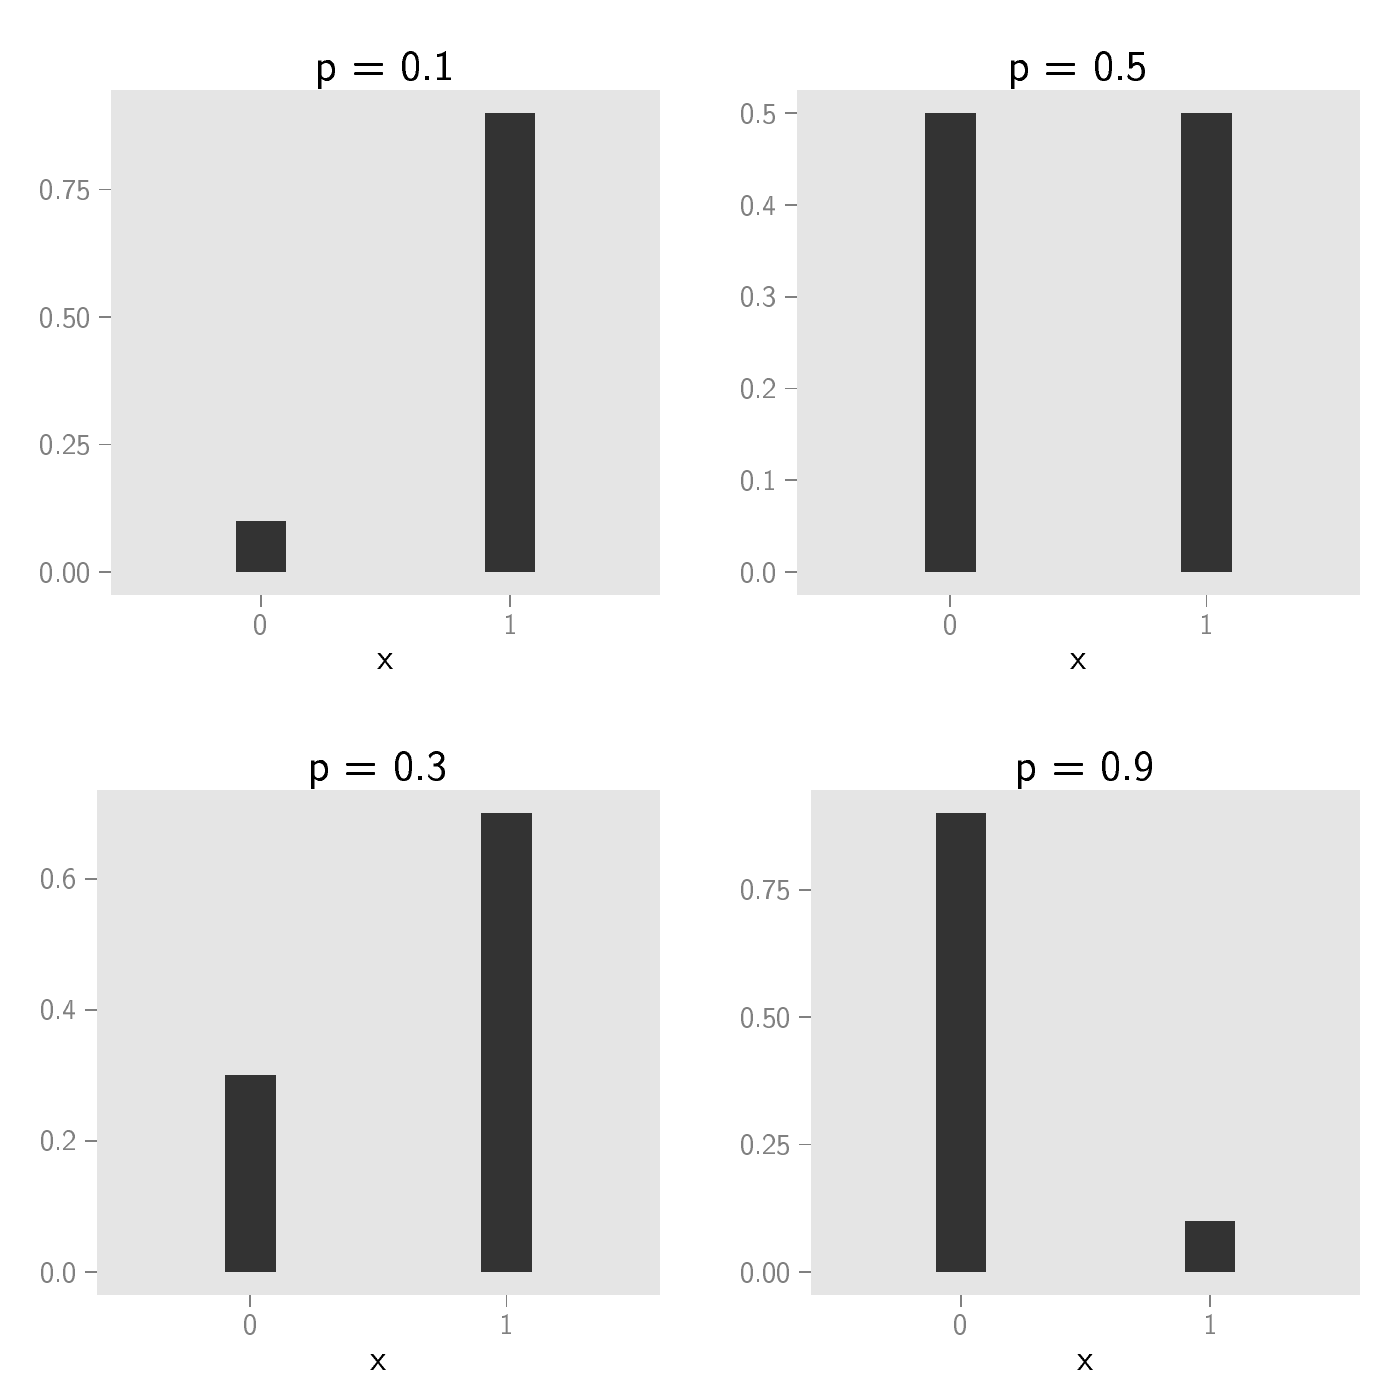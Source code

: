 % Created by tikzDevice version 0.8.1 on 2015-09-10 14:21:42
% !TEX encoding = UTF-8 Unicode
\batchmode
\makeatletter
\def\input@path{{/Users/matvi05/Dropbox/Teaching/ProbStatUProg/Lectures//}}
\makeatother
\documentclass[english,xcolor=svgnames, handout]{beamer}
\nonstopmode

\usepackage{tikz}

\usepackage[active,tightpage,psfixbb]{preview}

\PreviewEnvironment{pgfpicture}

\setlength\PreviewBorder{0pt}

\newcommand{\SweaveOpts}[1]{}  % do not interfere with LaTeX
\newcommand{\SweaveInput}[1]{} % because they are not real TeX commands
\newcommand{\Sexpr}[1]{}       % will only be parsed by R


\usepackage{mathpazo}
\usepackage[T1]{fontenc}
\usepackage[latin9]{inputenc}
\setcounter{secnumdepth}{3}
\setcounter{tocdepth}{3}
\usepackage{calc}
\usepackage{amsmath}
\usepackage{amssymb}
\usepackage{graphicx}

\makeatletter
%%%%%%%%%%%%%%%%%%%%%%%%%%%%%% Textclass specific LaTeX commands.
 % this default might be overridden by plain title style
 \newcommand\makebeamertitle{\frame{\maketitle}}%
 % (ERT) argument for the TOC
 \AtBeginDocument{%
   \let\origtableofcontents=\tableofcontents
   \def\tableofcontents{\@ifnextchar[{\origtableofcontents}{\gobbletableofcontents}}
   \def\gobbletableofcontents#1{\origtableofcontents}
 }

%%%%%%%%%%%%%%%%%%%%%%%%%%%%%% User specified LaTeX commands.
\setcounter{MaxMatrixCols}{10}
\usepackage{graphicx}
\usepackage{amsmath}
\usepackage{mathpazo}
\usepackage{hyperref}
%\usepackage{multimedia}
\usepackage{movie15}
\usepackage{xcolor}
\usepackage{colortbl}
\definecolor{RawSienna}{cmyk}{0,0.87,0.82,0.31}
\definecolor{gray97}{cmyk}{0,0,0,0.03}
\definecolor{robinsegg}{cmyk}{0.18,0.04,0,0.07}
\definecolor{cola}{cmyk}{0,0.315,0.35,0.155}

\newenvironment{stepenumerate}{\begin{enumerate}[<+->]}{\end{enumerate}}
\newenvironment{stepitemize}{\begin{itemize}[<+->]}{\end{itemize} }
\newenvironment{stepenumeratewithalert}{\begin{enumerate}[<+-| alert@+>]}{\end{enumerate}}
\newenvironment{stepitemizewithalert}{\begin{itemize}[<+-| alert@+>]}{\end{itemize} }
\usecolortheme[named=RawSienna]{structure}
%\usecolortheme[RGB={205,0,0}]{structure}
\setbeamertemplate{navigation symbols}{}
\useoutertheme{infolines}
\usetheme{default}
\setbeamertemplate{blocks}[shadow=true]
%\setbeamerfont{structure}{shape=\itshape}
\usefonttheme{structuresmallcapsserif}
\setbeamertemplate{background canvas}{
 % \ifnum \thepage>0 \relax % we are on the first page
%\includegraphics[width=\paperwidth,height=\paperheight]{/home/mv/Dropbox/Foton/IconsWallpaper/greyribbonLighter.jpg}
 % \else
 	% No background for page 2 and onwards
 % \fi
}

\makeatother

\usepackage{babel}

\begin{document}

\begin{tikzpicture}[x=1pt,y=1pt]
\definecolor{fillColor}{RGB}{255,255,255}
\path[use as bounding box,fill=fillColor,fill opacity=0.00] (0,0) rectangle (505.89,505.89);
\begin{scope}
\path[clip] (  0.00,252.94) rectangle (252.94,505.89);
\definecolor{drawColor}{RGB}{255,255,255}
\definecolor{fillColor}{RGB}{255,255,255}

\path[draw=drawColor,line width= 0.6pt,line join=round,line cap=round,fill=fillColor] (  0.00,252.94) rectangle (252.94,505.89);
\end{scope}
\begin{scope}
\path[clip] ( 40.14,290.94) rectangle (238.49,473.26);
\definecolor{fillColor}{gray}{0.90}

\path[fill=fillColor] ( 40.14,290.94) rectangle (238.49,473.26);
\definecolor{fillColor}{gray}{0.20}

\path[fill=fillColor] ( 85.22,299.22) rectangle (103.25,317.64);

\path[fill=fillColor] (175.38,299.22) rectangle (193.41,464.97);
\end{scope}
\begin{scope}
\path[clip] (  0.00,  0.00) rectangle (505.89,505.89);
\definecolor{drawColor}{gray}{0.50}

\node[text=drawColor,anchor=base east,inner sep=0pt, outer sep=0pt, scale=  0.96] at ( 33.02,295.57) {0.00};

\node[text=drawColor,anchor=base east,inner sep=0pt, outer sep=0pt, scale=  0.96] at ( 33.02,341.61) {0.25};

\node[text=drawColor,anchor=base east,inner sep=0pt, outer sep=0pt, scale=  0.96] at ( 33.02,387.66) {0.50};

\node[text=drawColor,anchor=base east,inner sep=0pt, outer sep=0pt, scale=  0.96] at ( 33.02,433.70) {0.75};
\end{scope}
\begin{scope}
\path[clip] (  0.00,  0.00) rectangle (505.89,505.89);
\definecolor{drawColor}{gray}{0.50}

\path[draw=drawColor,line width= 0.6pt,line join=round] ( 35.87,299.22) --
	( 40.14,299.22);

\path[draw=drawColor,line width= 0.6pt,line join=round] ( 35.87,345.26) --
	( 40.14,345.26);

\path[draw=drawColor,line width= 0.6pt,line join=round] ( 35.87,391.31) --
	( 40.14,391.31);

\path[draw=drawColor,line width= 0.6pt,line join=round] ( 35.87,437.35) --
	( 40.14,437.35);
\end{scope}
\begin{scope}
\path[clip] (  0.00,  0.00) rectangle (505.89,505.89);
\definecolor{drawColor}{gray}{0.50}

\path[draw=drawColor,line width= 0.6pt,line join=round] ( 94.23,286.67) --
	( 94.23,290.94);

\path[draw=drawColor,line width= 0.6pt,line join=round] (184.39,286.67) --
	(184.39,290.94);
\end{scope}
\begin{scope}
\path[clip] (  0.00,  0.00) rectangle (505.89,505.89);
\definecolor{drawColor}{gray}{0.50}

\node[text=drawColor,anchor=base,inner sep=0pt, outer sep=0pt, scale=  0.96] at ( 94.23,276.52) {0};

\node[text=drawColor,anchor=base,inner sep=0pt, outer sep=0pt, scale=  0.96] at (184.39,276.52) {1};
\end{scope}
\begin{scope}
\path[clip] (  0.00,  0.00) rectangle (505.89,505.89);
\definecolor{drawColor}{RGB}{0,0,0}

\node[text=drawColor,anchor=base,inner sep=0pt, outer sep=0pt, scale=  1.20] at (139.31,263.79) {x};
\end{scope}
\begin{scope}
\path[clip] (  0.00,  0.00) rectangle (505.89,505.89);
\definecolor{drawColor}{RGB}{0,0,0}

\node[text=drawColor,anchor=base,inner sep=0pt, outer sep=0pt, scale=  1.44] at (139.31,476.87) {p = 0.1};
\end{scope}
\begin{scope}
\path[clip] (  0.00,  0.00) rectangle (252.94,252.94);
\definecolor{drawColor}{RGB}{255,255,255}
\definecolor{fillColor}{RGB}{255,255,255}

\path[draw=drawColor,line width= 0.6pt,line join=round,line cap=round,fill=fillColor] (  0.00, -0.00) rectangle (252.94,252.94);
\end{scope}
\begin{scope}
\path[clip] ( 34.91, 37.99) rectangle (238.49,220.32);
\definecolor{fillColor}{gray}{0.90}

\path[fill=fillColor] ( 34.91, 37.99) rectangle (238.49,220.32);
\definecolor{fillColor}{gray}{0.20}

\path[fill=fillColor] ( 81.18, 46.28) rectangle ( 99.69,117.31);

\path[fill=fillColor] (173.72, 46.28) rectangle (192.22,212.03);
\end{scope}
\begin{scope}
\path[clip] (  0.00,  0.00) rectangle (505.89,505.89);
\definecolor{drawColor}{gray}{0.50}

\node[text=drawColor,anchor=base east,inner sep=0pt, outer sep=0pt, scale=  0.96] at ( 27.80, 42.63) {0.0};

\node[text=drawColor,anchor=base east,inner sep=0pt, outer sep=0pt, scale=  0.96] at ( 27.80, 89.99) {0.2};

\node[text=drawColor,anchor=base east,inner sep=0pt, outer sep=0pt, scale=  0.96] at ( 27.80,137.34) {0.4};

\node[text=drawColor,anchor=base east,inner sep=0pt, outer sep=0pt, scale=  0.96] at ( 27.80,184.70) {0.6};
\end{scope}
\begin{scope}
\path[clip] (  0.00,  0.00) rectangle (505.89,505.89);
\definecolor{drawColor}{gray}{0.50}

\path[draw=drawColor,line width= 0.6pt,line join=round] ( 30.65, 46.28) --
	( 34.91, 46.28);

\path[draw=drawColor,line width= 0.6pt,line join=round] ( 30.65, 93.63) --
	( 34.91, 93.63);

\path[draw=drawColor,line width= 0.6pt,line join=round] ( 30.65,140.99) --
	( 34.91,140.99);

\path[draw=drawColor,line width= 0.6pt,line join=round] ( 30.65,188.35) --
	( 34.91,188.35);
\end{scope}
\begin{scope}
\path[clip] (  0.00,  0.00) rectangle (505.89,505.89);
\definecolor{drawColor}{gray}{0.50}

\path[draw=drawColor,line width= 0.6pt,line join=round] ( 90.43, 33.72) --
	( 90.43, 37.99);

\path[draw=drawColor,line width= 0.6pt,line join=round] (182.97, 33.72) --
	(182.97, 37.99);
\end{scope}
\begin{scope}
\path[clip] (  0.00,  0.00) rectangle (505.89,505.89);
\definecolor{drawColor}{gray}{0.50}

\node[text=drawColor,anchor=base,inner sep=0pt, outer sep=0pt, scale=  0.96] at ( 90.43, 23.58) {0};

\node[text=drawColor,anchor=base,inner sep=0pt, outer sep=0pt, scale=  0.96] at (182.97, 23.58) {1};
\end{scope}
\begin{scope}
\path[clip] (  0.00,  0.00) rectangle (505.89,505.89);
\definecolor{drawColor}{RGB}{0,0,0}

\node[text=drawColor,anchor=base,inner sep=0pt, outer sep=0pt, scale=  1.20] at (136.70, 10.84) {x};
\end{scope}
\begin{scope}
\path[clip] (  0.00,  0.00) rectangle (505.89,505.89);
\definecolor{drawColor}{RGB}{0,0,0}

\node[text=drawColor,anchor=base,inner sep=0pt, outer sep=0pt, scale=  1.44] at (136.70,223.93) {p = 0.3};
\end{scope}
\begin{scope}
\path[clip] (252.94,252.94) rectangle (505.89,505.89);
\definecolor{drawColor}{RGB}{255,255,255}
\definecolor{fillColor}{RGB}{255,255,255}

\path[draw=drawColor,line width= 0.6pt,line join=round,line cap=round,fill=fillColor] (252.94,252.94) rectangle (505.89,505.89);
\end{scope}
\begin{scope}
\path[clip] (287.86,290.94) rectangle (491.44,473.26);
\definecolor{fillColor}{gray}{0.90}

\path[fill=fillColor] (287.86,290.94) rectangle (491.44,473.26);
\definecolor{fillColor}{gray}{0.20}

\path[fill=fillColor] (334.13,299.22) rectangle (352.63,464.97);

\path[fill=fillColor] (426.66,299.22) rectangle (445.17,464.97);
\end{scope}
\begin{scope}
\path[clip] (  0.00,  0.00) rectangle (505.89,505.89);
\definecolor{drawColor}{gray}{0.50}

\node[text=drawColor,anchor=base east,inner sep=0pt, outer sep=0pt, scale=  0.96] at (280.75,295.57) {0.0};

\node[text=drawColor,anchor=base east,inner sep=0pt, outer sep=0pt, scale=  0.96] at (280.75,328.72) {0.1};

\node[text=drawColor,anchor=base east,inner sep=0pt, outer sep=0pt, scale=  0.96] at (280.75,361.87) {0.2};

\node[text=drawColor,anchor=base east,inner sep=0pt, outer sep=0pt, scale=  0.96] at (280.75,395.02) {0.3};

\node[text=drawColor,anchor=base east,inner sep=0pt, outer sep=0pt, scale=  0.96] at (280.75,428.17) {0.4};

\node[text=drawColor,anchor=base east,inner sep=0pt, outer sep=0pt, scale=  0.96] at (280.75,461.32) {0.5};
\end{scope}
\begin{scope}
\path[clip] (  0.00,  0.00) rectangle (505.89,505.89);
\definecolor{drawColor}{gray}{0.50}

\path[draw=drawColor,line width= 0.6pt,line join=round] (283.59,299.22) --
	(287.86,299.22);

\path[draw=drawColor,line width= 0.6pt,line join=round] (283.59,332.37) --
	(287.86,332.37);

\path[draw=drawColor,line width= 0.6pt,line join=round] (283.59,365.52) --
	(287.86,365.52);

\path[draw=drawColor,line width= 0.6pt,line join=round] (283.59,398.67) --
	(287.86,398.67);

\path[draw=drawColor,line width= 0.6pt,line join=round] (283.59,431.82) --
	(287.86,431.82);

\path[draw=drawColor,line width= 0.6pt,line join=round] (283.59,464.97) --
	(287.86,464.97);
\end{scope}
\begin{scope}
\path[clip] (  0.00,  0.00) rectangle (505.89,505.89);
\definecolor{drawColor}{gray}{0.50}

\path[draw=drawColor,line width= 0.6pt,line join=round] (343.38,286.67) --
	(343.38,290.94);

\path[draw=drawColor,line width= 0.6pt,line join=round] (435.91,286.67) --
	(435.91,290.94);
\end{scope}
\begin{scope}
\path[clip] (  0.00,  0.00) rectangle (505.89,505.89);
\definecolor{drawColor}{gray}{0.50}

\node[text=drawColor,anchor=base,inner sep=0pt, outer sep=0pt, scale=  0.96] at (343.38,276.52) {0};

\node[text=drawColor,anchor=base,inner sep=0pt, outer sep=0pt, scale=  0.96] at (435.91,276.52) {1};
\end{scope}
\begin{scope}
\path[clip] (  0.00,  0.00) rectangle (505.89,505.89);
\definecolor{drawColor}{RGB}{0,0,0}

\node[text=drawColor,anchor=base,inner sep=0pt, outer sep=0pt, scale=  1.20] at (389.65,263.79) {x};
\end{scope}
\begin{scope}
\path[clip] (  0.00,  0.00) rectangle (505.89,505.89);
\definecolor{drawColor}{RGB}{0,0,0}

\node[text=drawColor,anchor=base,inner sep=0pt, outer sep=0pt, scale=  1.44] at (389.65,476.87) {p = 0.5};
\end{scope}
\begin{scope}
\path[clip] (252.94,  0.00) rectangle (505.89,252.94);
\definecolor{drawColor}{RGB}{255,255,255}
\definecolor{fillColor}{RGB}{255,255,255}

\path[draw=drawColor,line width= 0.6pt,line join=round,line cap=round,fill=fillColor] (252.94, -0.00) rectangle (505.89,252.94);
\end{scope}
\begin{scope}
\path[clip] (293.08, 37.99) rectangle (491.44,220.32);
\definecolor{fillColor}{gray}{0.90}

\path[fill=fillColor] (293.08, 37.99) rectangle (491.44,220.32);
\definecolor{fillColor}{gray}{0.20}

\path[fill=fillColor] (338.16, 46.28) rectangle (356.19,212.03);

\path[fill=fillColor] (428.32, 46.28) rectangle (446.36, 64.69);
\end{scope}
\begin{scope}
\path[clip] (  0.00,  0.00) rectangle (505.89,505.89);
\definecolor{drawColor}{gray}{0.50}

\node[text=drawColor,anchor=base east,inner sep=0pt, outer sep=0pt, scale=  0.96] at (285.97, 42.63) {0.00};

\node[text=drawColor,anchor=base east,inner sep=0pt, outer sep=0pt, scale=  0.96] at (285.97, 88.67) {0.25};

\node[text=drawColor,anchor=base east,inner sep=0pt, outer sep=0pt, scale=  0.96] at (285.97,134.71) {0.50};

\node[text=drawColor,anchor=base east,inner sep=0pt, outer sep=0pt, scale=  0.96] at (285.97,180.75) {0.75};
\end{scope}
\begin{scope}
\path[clip] (  0.00,  0.00) rectangle (505.89,505.89);
\definecolor{drawColor}{gray}{0.50}

\path[draw=drawColor,line width= 0.6pt,line join=round] (288.81, 46.28) --
	(293.08, 46.28);

\path[draw=drawColor,line width= 0.6pt,line join=round] (288.81, 92.32) --
	(293.08, 92.32);

\path[draw=drawColor,line width= 0.6pt,line join=round] (288.81,138.36) --
	(293.08,138.36);

\path[draw=drawColor,line width= 0.6pt,line join=round] (288.81,184.40) --
	(293.08,184.40);
\end{scope}
\begin{scope}
\path[clip] (  0.00,  0.00) rectangle (505.89,505.89);
\definecolor{drawColor}{gray}{0.50}

\path[draw=drawColor,line width= 0.6pt,line join=round] (347.18, 33.72) --
	(347.18, 37.99);

\path[draw=drawColor,line width= 0.6pt,line join=round] (437.34, 33.72) --
	(437.34, 37.99);
\end{scope}
\begin{scope}
\path[clip] (  0.00,  0.00) rectangle (505.89,505.89);
\definecolor{drawColor}{gray}{0.50}

\node[text=drawColor,anchor=base,inner sep=0pt, outer sep=0pt, scale=  0.96] at (347.18, 23.58) {0};

\node[text=drawColor,anchor=base,inner sep=0pt, outer sep=0pt, scale=  0.96] at (437.34, 23.58) {1};
\end{scope}
\begin{scope}
\path[clip] (  0.00,  0.00) rectangle (505.89,505.89);
\definecolor{drawColor}{RGB}{0,0,0}

\node[text=drawColor,anchor=base,inner sep=0pt, outer sep=0pt, scale=  1.20] at (392.26, 10.84) {x};
\end{scope}
\begin{scope}
\path[clip] (  0.00,  0.00) rectangle (505.89,505.89);
\definecolor{drawColor}{RGB}{0,0,0}

\node[text=drawColor,anchor=base,inner sep=0pt, outer sep=0pt, scale=  1.44] at (392.26,223.93) {p = 0.9};
\end{scope}
\end{tikzpicture}

\end{document}
